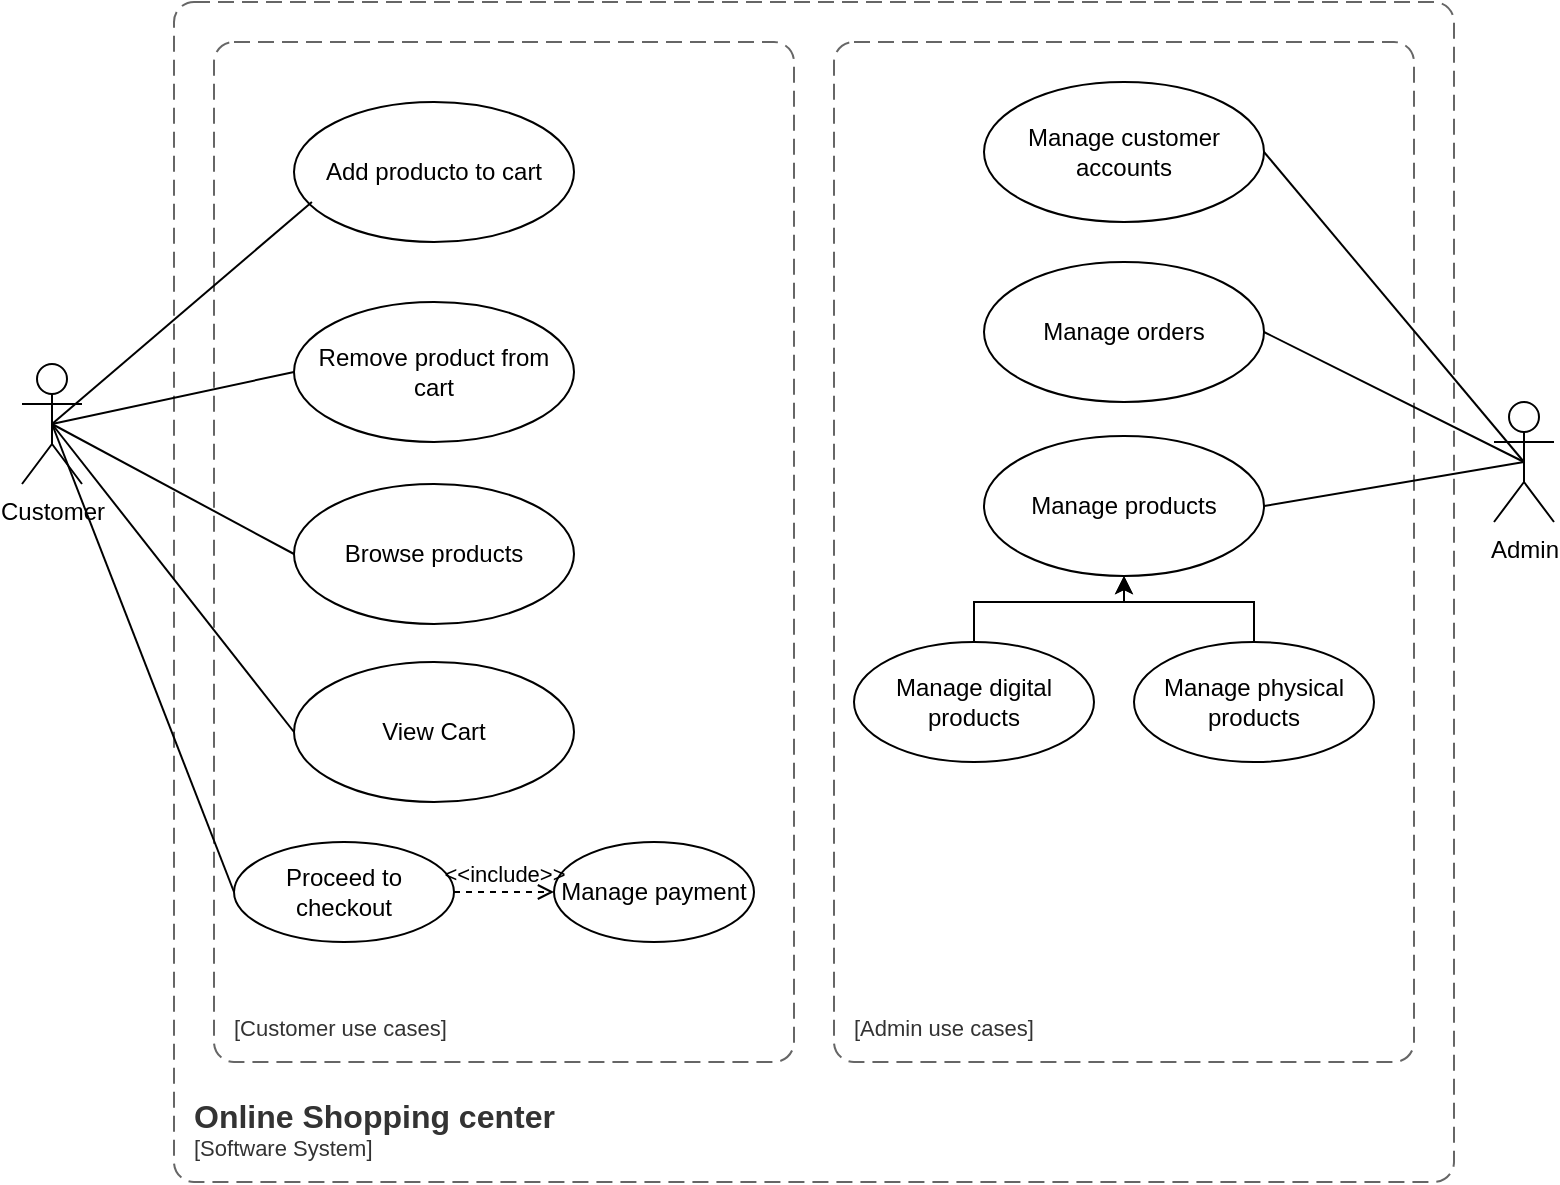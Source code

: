 <mxfile version="24.2.2" type="github">
  <diagram name="Page-1" id="jrQN3RA5WoQ2VcxCE3lg">
    <mxGraphModel dx="1364" dy="759" grid="1" gridSize="10" guides="1" tooltips="1" connect="1" arrows="1" fold="1" page="1" pageScale="1" pageWidth="850" pageHeight="1100" math="0" shadow="0">
      <root>
        <mxCell id="0" />
        <mxCell id="1" parent="0" />
        <mxCell id="Fmrdu7hasYhymeBsOxCv-1" value="Customer&lt;div&gt;&lt;br&gt;&lt;/div&gt;" style="shape=umlActor;verticalLabelPosition=bottom;verticalAlign=top;html=1;outlineConnect=0;" vertex="1" parent="1">
          <mxGeometry x="34" y="231" width="30" height="60" as="geometry" />
        </mxCell>
        <mxCell id="Fmrdu7hasYhymeBsOxCv-5" value="Admin&lt;div&gt;&lt;br&gt;&lt;/div&gt;" style="shape=umlActor;verticalLabelPosition=bottom;verticalAlign=top;html=1;outlineConnect=0;" vertex="1" parent="1">
          <mxGeometry x="770" y="250" width="30" height="60" as="geometry" />
        </mxCell>
        <object placeholders="1" c4Name="Online Shopping center" c4Type="SystemScopeBoundary" c4Application="Software System" label="&lt;font style=&quot;font-size: 16px&quot;&gt;&lt;b&gt;&lt;div style=&quot;text-align: left&quot;&gt;%c4Name%&lt;/div&gt;&lt;/b&gt;&lt;/font&gt;&lt;div style=&quot;text-align: left&quot;&gt;[%c4Application%]&lt;/div&gt;" id="Fmrdu7hasYhymeBsOxCv-6">
          <mxCell style="rounded=1;fontSize=11;whiteSpace=wrap;html=1;dashed=1;arcSize=20;fillColor=none;strokeColor=#666666;fontColor=#333333;labelBackgroundColor=none;align=left;verticalAlign=bottom;labelBorderColor=none;spacingTop=0;spacing=10;dashPattern=8 4;metaEdit=1;rotatable=0;perimeter=rectanglePerimeter;noLabel=0;labelPadding=0;allowArrows=0;connectable=0;expand=0;recursiveResize=0;editable=1;pointerEvents=0;absoluteArcSize=1;points=[[0.25,0,0],[0.5,0,0],[0.75,0,0],[1,0.25,0],[1,0.5,0],[1,0.75,0],[0.75,1,0],[0.5,1,0],[0.25,1,0],[0,0.75,0],[0,0.5,0],[0,0.25,0]];" vertex="1" parent="1">
            <mxGeometry x="110" y="50" width="640" height="590" as="geometry" />
          </mxCell>
        </object>
        <object placeholders="1" c4Type="ContainerScopeBoundary" c4Application="Customer use cases" label="&lt;font style=&quot;font-size: 16px&quot;&gt;&lt;b&gt;&lt;div style=&quot;text-align: left&quot;&gt;%c4Name%&lt;/div&gt;&lt;/b&gt;&lt;/font&gt;&lt;div style=&quot;text-align: left&quot;&gt;[%c4Application%]&lt;/div&gt;" c4Name="" id="Fmrdu7hasYhymeBsOxCv-7">
          <mxCell style="rounded=1;fontSize=11;whiteSpace=wrap;html=1;dashed=1;arcSize=20;fillColor=none;strokeColor=#666666;fontColor=#333333;labelBackgroundColor=none;align=left;verticalAlign=bottom;labelBorderColor=none;spacingTop=0;spacing=10;dashPattern=8 4;metaEdit=1;rotatable=0;perimeter=rectanglePerimeter;noLabel=0;labelPadding=0;allowArrows=0;connectable=0;expand=0;recursiveResize=0;editable=1;pointerEvents=0;absoluteArcSize=1;points=[[0.25,0,0],[0.5,0,0],[0.75,0,0],[1,0.25,0],[1,0.5,0],[1,0.75,0],[0.75,1,0],[0.5,1,0],[0.25,1,0],[0,0.75,0],[0,0.5,0],[0,0.25,0]];" vertex="1" parent="1">
            <mxGeometry x="130" y="70" width="290" height="510" as="geometry" />
          </mxCell>
        </object>
        <object placeholders="1" c4Name="" c4Type="ContainerScopeBoundary" c4Application="Admin use cases" label="&lt;font style=&quot;font-size: 16px&quot;&gt;&lt;b&gt;&lt;div style=&quot;text-align: left&quot;&gt;%c4Name%&lt;/div&gt;&lt;/b&gt;&lt;/font&gt;&lt;div style=&quot;text-align: left&quot;&gt;[%c4Application%]&lt;/div&gt;" id="Fmrdu7hasYhymeBsOxCv-8">
          <mxCell style="rounded=1;fontSize=11;whiteSpace=wrap;html=1;dashed=1;arcSize=20;fillColor=none;strokeColor=#666666;fontColor=#333333;labelBackgroundColor=none;align=left;verticalAlign=bottom;labelBorderColor=none;spacingTop=0;spacing=10;dashPattern=8 4;metaEdit=1;rotatable=0;perimeter=rectanglePerimeter;noLabel=0;labelPadding=0;allowArrows=0;connectable=0;expand=0;recursiveResize=0;editable=1;pointerEvents=0;absoluteArcSize=1;points=[[0.25,0,0],[0.5,0,0],[0.75,0,0],[1,0.25,0],[1,0.5,0],[1,0.75,0],[0.75,1,0],[0.5,1,0],[0.25,1,0],[0,0.75,0],[0,0.5,0],[0,0.25,0]];" vertex="1" parent="1">
            <mxGeometry x="440" y="70" width="290" height="510" as="geometry" />
          </mxCell>
        </object>
        <mxCell id="Fmrdu7hasYhymeBsOxCv-9" value="Add producto to cart" style="ellipse;whiteSpace=wrap;html=1;" vertex="1" parent="1">
          <mxGeometry x="170" y="100" width="140" height="70" as="geometry" />
        </mxCell>
        <mxCell id="Fmrdu7hasYhymeBsOxCv-10" value="" style="edgeStyle=none;html=1;endArrow=none;verticalAlign=bottom;rounded=0;exitX=0.5;exitY=0.5;exitDx=0;exitDy=0;exitPerimeter=0;entryX=0.064;entryY=0.714;entryDx=0;entryDy=0;entryPerimeter=0;" edge="1" parent="1" source="Fmrdu7hasYhymeBsOxCv-1" target="Fmrdu7hasYhymeBsOxCv-9">
          <mxGeometry width="160" relative="1" as="geometry">
            <mxPoint x="340" y="390" as="sourcePoint" />
            <mxPoint x="500" y="390" as="targetPoint" />
          </mxGeometry>
        </mxCell>
        <mxCell id="Fmrdu7hasYhymeBsOxCv-11" value="Remove product from cart" style="ellipse;whiteSpace=wrap;html=1;" vertex="1" parent="1">
          <mxGeometry x="170" y="200" width="140" height="70" as="geometry" />
        </mxCell>
        <mxCell id="Fmrdu7hasYhymeBsOxCv-13" value="" style="edgeStyle=none;html=1;endArrow=none;verticalAlign=bottom;rounded=0;exitX=0.5;exitY=0.5;exitDx=0;exitDy=0;exitPerimeter=0;entryX=0;entryY=0.5;entryDx=0;entryDy=0;" edge="1" parent="1" source="Fmrdu7hasYhymeBsOxCv-1" target="Fmrdu7hasYhymeBsOxCv-11">
          <mxGeometry width="160" relative="1" as="geometry">
            <mxPoint x="340" y="390" as="sourcePoint" />
            <mxPoint x="500" y="390" as="targetPoint" />
          </mxGeometry>
        </mxCell>
        <mxCell id="Fmrdu7hasYhymeBsOxCv-14" value="Browse products" style="ellipse;whiteSpace=wrap;html=1;" vertex="1" parent="1">
          <mxGeometry x="170" y="291" width="140" height="70" as="geometry" />
        </mxCell>
        <mxCell id="Fmrdu7hasYhymeBsOxCv-15" value="" style="edgeStyle=none;html=1;endArrow=none;verticalAlign=bottom;rounded=0;entryX=0;entryY=0.5;entryDx=0;entryDy=0;exitX=0.5;exitY=0.5;exitDx=0;exitDy=0;exitPerimeter=0;" edge="1" parent="1" source="Fmrdu7hasYhymeBsOxCv-1" target="Fmrdu7hasYhymeBsOxCv-14">
          <mxGeometry width="160" relative="1" as="geometry">
            <mxPoint x="50" y="260" as="sourcePoint" />
            <mxPoint x="210" y="260" as="targetPoint" />
          </mxGeometry>
        </mxCell>
        <mxCell id="Fmrdu7hasYhymeBsOxCv-16" value="View Cart" style="ellipse;whiteSpace=wrap;html=1;" vertex="1" parent="1">
          <mxGeometry x="170" y="380" width="140" height="70" as="geometry" />
        </mxCell>
        <mxCell id="Fmrdu7hasYhymeBsOxCv-17" value="" style="edgeStyle=none;html=1;endArrow=none;verticalAlign=bottom;rounded=0;exitX=0.5;exitY=0.5;exitDx=0;exitDy=0;exitPerimeter=0;entryX=0;entryY=0.5;entryDx=0;entryDy=0;" edge="1" parent="1" source="Fmrdu7hasYhymeBsOxCv-1" target="Fmrdu7hasYhymeBsOxCv-16">
          <mxGeometry width="160" relative="1" as="geometry">
            <mxPoint x="300" y="370" as="sourcePoint" />
            <mxPoint x="460" y="370" as="targetPoint" />
          </mxGeometry>
        </mxCell>
        <mxCell id="Fmrdu7hasYhymeBsOxCv-18" value="Proceed to checkout" style="ellipse;whiteSpace=wrap;html=1;" vertex="1" parent="1">
          <mxGeometry x="140" y="470" width="110" height="50" as="geometry" />
        </mxCell>
        <mxCell id="Fmrdu7hasYhymeBsOxCv-19" value="" style="edgeStyle=none;html=1;endArrow=none;verticalAlign=bottom;rounded=0;entryX=0;entryY=0.5;entryDx=0;entryDy=0;exitX=0.5;exitY=0.5;exitDx=0;exitDy=0;exitPerimeter=0;" edge="1" parent="1" source="Fmrdu7hasYhymeBsOxCv-1" target="Fmrdu7hasYhymeBsOxCv-18">
          <mxGeometry width="160" relative="1" as="geometry">
            <mxPoint x="300" y="330" as="sourcePoint" />
            <mxPoint x="140" y="490" as="targetPoint" />
          </mxGeometry>
        </mxCell>
        <mxCell id="Fmrdu7hasYhymeBsOxCv-20" value="Manage payment" style="ellipse;whiteSpace=wrap;html=1;" vertex="1" parent="1">
          <mxGeometry x="300" y="470" width="100" height="50" as="geometry" />
        </mxCell>
        <mxCell id="Fmrdu7hasYhymeBsOxCv-21" value="&amp;lt;&amp;lt;include&amp;gt;&amp;gt;" style="edgeStyle=none;html=1;endArrow=open;verticalAlign=bottom;dashed=1;labelBackgroundColor=none;rounded=0;exitX=1;exitY=0.5;exitDx=0;exitDy=0;" edge="1" parent="1" source="Fmrdu7hasYhymeBsOxCv-18" target="Fmrdu7hasYhymeBsOxCv-20">
          <mxGeometry width="160" relative="1" as="geometry">
            <mxPoint x="340" y="390" as="sourcePoint" />
            <mxPoint x="500" y="390" as="targetPoint" />
          </mxGeometry>
        </mxCell>
        <mxCell id="Fmrdu7hasYhymeBsOxCv-22" value="Manage customer accounts" style="ellipse;whiteSpace=wrap;html=1;" vertex="1" parent="1">
          <mxGeometry x="515" y="90" width="140" height="70" as="geometry" />
        </mxCell>
        <mxCell id="Fmrdu7hasYhymeBsOxCv-23" value="Manage orders" style="ellipse;whiteSpace=wrap;html=1;" vertex="1" parent="1">
          <mxGeometry x="515" y="180" width="140" height="70" as="geometry" />
        </mxCell>
        <mxCell id="Fmrdu7hasYhymeBsOxCv-24" value="Manage products" style="ellipse;whiteSpace=wrap;html=1;" vertex="1" parent="1">
          <mxGeometry x="515" y="267" width="140" height="70" as="geometry" />
        </mxCell>
        <mxCell id="Fmrdu7hasYhymeBsOxCv-25" value="" style="edgeStyle=none;html=1;endArrow=none;verticalAlign=bottom;rounded=0;entryX=0.5;entryY=0.5;entryDx=0;entryDy=0;entryPerimeter=0;exitX=1;exitY=0.5;exitDx=0;exitDy=0;" edge="1" parent="1" source="Fmrdu7hasYhymeBsOxCv-22" target="Fmrdu7hasYhymeBsOxCv-5">
          <mxGeometry width="160" relative="1" as="geometry">
            <mxPoint x="340" y="240" as="sourcePoint" />
            <mxPoint x="500" y="240" as="targetPoint" />
          </mxGeometry>
        </mxCell>
        <mxCell id="Fmrdu7hasYhymeBsOxCv-26" value="" style="edgeStyle=none;html=1;endArrow=none;verticalAlign=bottom;rounded=0;entryX=0.5;entryY=0.5;entryDx=0;entryDy=0;entryPerimeter=0;exitX=1;exitY=0.5;exitDx=0;exitDy=0;" edge="1" parent="1" source="Fmrdu7hasYhymeBsOxCv-23" target="Fmrdu7hasYhymeBsOxCv-5">
          <mxGeometry width="160" relative="1" as="geometry">
            <mxPoint x="320" y="20" as="sourcePoint" />
            <mxPoint x="480" y="20" as="targetPoint" />
          </mxGeometry>
        </mxCell>
        <mxCell id="Fmrdu7hasYhymeBsOxCv-27" value="" style="edgeStyle=none;html=1;endArrow=none;verticalAlign=bottom;rounded=0;exitX=1;exitY=0.5;exitDx=0;exitDy=0;entryX=0.5;entryY=0.5;entryDx=0;entryDy=0;entryPerimeter=0;" edge="1" parent="1" source="Fmrdu7hasYhymeBsOxCv-24" target="Fmrdu7hasYhymeBsOxCv-5">
          <mxGeometry width="160" relative="1" as="geometry">
            <mxPoint x="180" y="190" as="sourcePoint" />
            <mxPoint x="340" y="190" as="targetPoint" />
            <Array as="points">
              <mxPoint x="785" y="280" />
            </Array>
          </mxGeometry>
        </mxCell>
        <mxCell id="Fmrdu7hasYhymeBsOxCv-33" style="edgeStyle=orthogonalEdgeStyle;rounded=0;orthogonalLoop=1;jettySize=auto;html=1;entryX=0.5;entryY=1;entryDx=0;entryDy=0;" edge="1" parent="1" source="Fmrdu7hasYhymeBsOxCv-28" target="Fmrdu7hasYhymeBsOxCv-24">
          <mxGeometry relative="1" as="geometry" />
        </mxCell>
        <mxCell id="Fmrdu7hasYhymeBsOxCv-28" value="Manage digital products" style="ellipse;whiteSpace=wrap;html=1;" vertex="1" parent="1">
          <mxGeometry x="450" y="370" width="120" height="60" as="geometry" />
        </mxCell>
        <mxCell id="Fmrdu7hasYhymeBsOxCv-34" value="" style="edgeStyle=orthogonalEdgeStyle;rounded=0;orthogonalLoop=1;jettySize=auto;html=1;" edge="1" parent="1" source="Fmrdu7hasYhymeBsOxCv-29" target="Fmrdu7hasYhymeBsOxCv-24">
          <mxGeometry relative="1" as="geometry" />
        </mxCell>
        <mxCell id="Fmrdu7hasYhymeBsOxCv-29" value="Manage physical&lt;div&gt;products&lt;/div&gt;" style="ellipse;whiteSpace=wrap;html=1;" vertex="1" parent="1">
          <mxGeometry x="590" y="370" width="120" height="60" as="geometry" />
        </mxCell>
      </root>
    </mxGraphModel>
  </diagram>
</mxfile>
